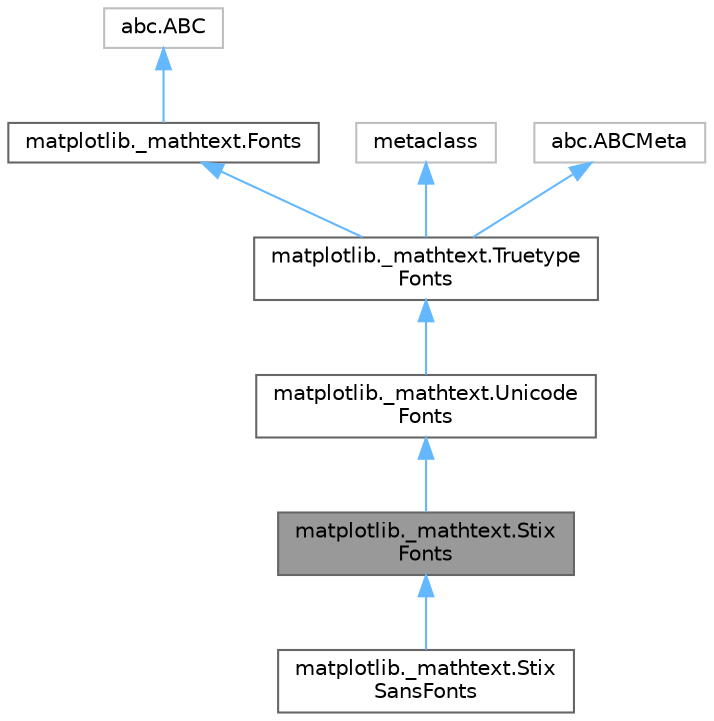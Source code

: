 digraph "matplotlib._mathtext.StixFonts"
{
 // LATEX_PDF_SIZE
  bgcolor="transparent";
  edge [fontname=Helvetica,fontsize=10,labelfontname=Helvetica,labelfontsize=10];
  node [fontname=Helvetica,fontsize=10,shape=box,height=0.2,width=0.4];
  Node1 [id="Node000001",label="matplotlib._mathtext.Stix\lFonts",height=0.2,width=0.4,color="gray40", fillcolor="grey60", style="filled", fontcolor="black",tooltip=" "];
  Node2 -> Node1 [id="edge8_Node000001_Node000002",dir="back",color="steelblue1",style="solid",tooltip=" "];
  Node2 [id="Node000002",label="matplotlib._mathtext.Unicode\lFonts",height=0.2,width=0.4,color="gray40", fillcolor="white", style="filled",URL="$d2/d5f/classmatplotlib_1_1__mathtext_1_1UnicodeFonts.html",tooltip=" "];
  Node3 -> Node2 [id="edge9_Node000002_Node000003",dir="back",color="steelblue1",style="solid",tooltip=" "];
  Node3 [id="Node000003",label="matplotlib._mathtext.Truetype\lFonts",height=0.2,width=0.4,color="gray40", fillcolor="white", style="filled",URL="$d6/da5/classmatplotlib_1_1__mathtext_1_1TruetypeFonts.html",tooltip=" "];
  Node4 -> Node3 [id="edge10_Node000003_Node000004",dir="back",color="steelblue1",style="solid",tooltip=" "];
  Node4 [id="Node000004",label="matplotlib._mathtext.Fonts",height=0.2,width=0.4,color="gray40", fillcolor="white", style="filled",URL="$d3/d2f/classmatplotlib_1_1__mathtext_1_1Fonts.html",tooltip=" "];
  Node5 -> Node4 [id="edge11_Node000004_Node000005",dir="back",color="steelblue1",style="solid",tooltip=" "];
  Node5 [id="Node000005",label="abc.ABC",height=0.2,width=0.4,color="grey75", fillcolor="white", style="filled",tooltip=" "];
  Node6 -> Node3 [id="edge12_Node000003_Node000006",dir="back",color="steelblue1",style="solid",tooltip=" "];
  Node6 [id="Node000006",label="metaclass",height=0.2,width=0.4,color="grey75", fillcolor="white", style="filled",URL="$d1/d9a/classmetaclass.html",tooltip=" "];
  Node7 -> Node3 [id="edge13_Node000003_Node000007",dir="back",color="steelblue1",style="solid",tooltip=" "];
  Node7 [id="Node000007",label="abc.ABCMeta",height=0.2,width=0.4,color="grey75", fillcolor="white", style="filled",tooltip=" "];
  Node1 -> Node8 [id="edge14_Node000001_Node000008",dir="back",color="steelblue1",style="solid",tooltip=" "];
  Node8 [id="Node000008",label="matplotlib._mathtext.Stix\lSansFonts",height=0.2,width=0.4,color="gray40", fillcolor="white", style="filled",URL="$d2/dbe/classmatplotlib_1_1__mathtext_1_1StixSansFonts.html",tooltip=" "];
}
